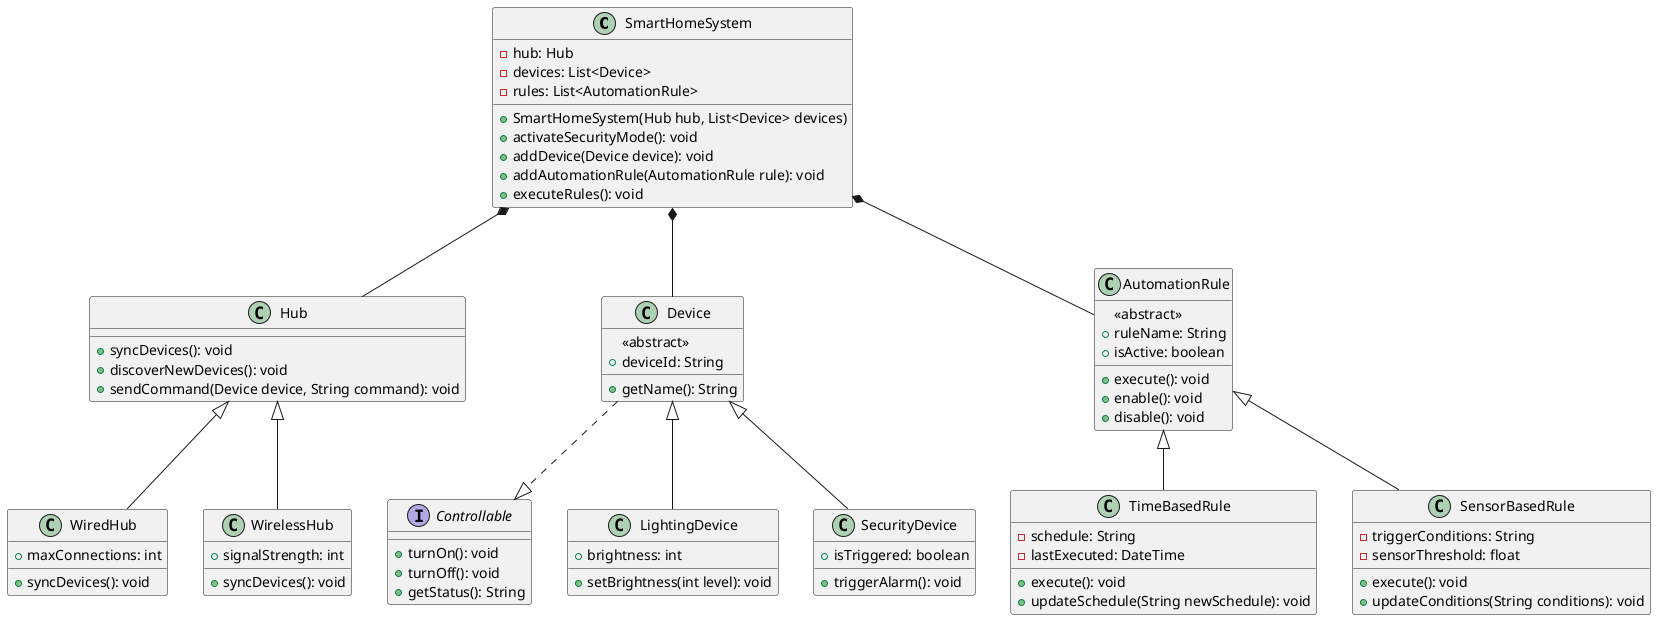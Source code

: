 :

#corrected model
```plantuml
@startuml
class SmartHomeSystem {
    - hub: Hub
    - devices: List<Device>
    - rules: List<AutomationRule>
    + SmartHomeSystem(Hub hub, List<Device> devices)
    + activateSecurityMode(): void
    + addDevice(Device device): void
    + addAutomationRule(AutomationRule rule): void
    + executeRules(): void
}

interface Controllable {
    + turnOn(): void
    + turnOff(): void
    + getStatus(): String
}

class Hub {
    + syncDevices(): void
    + discoverNewDevices(): void
    + sendCommand(Device device, String command): void
}

class Device {
    <<abstract>>
    + deviceId: String
    + getName(): String
}

class AutomationRule {
    <<abstract>>
    + ruleName: String
    + isActive: boolean
    + execute(): void
    + enable(): void
    + disable(): void
}

class WiredHub {
    + maxConnections: int
    + syncDevices(): void
}

class WirelessHub {
    + signalStrength: int
    + syncDevices(): void
}

class LightingDevice {
    + brightness: int
    + setBrightness(int level): void
}

class SecurityDevice {
    + isTriggered: boolean
    + triggerAlarm(): void
}

class TimeBasedRule {
    - schedule: String
    - lastExecuted: DateTime
    + execute(): void
    + updateSchedule(String newSchedule): void
}

class SensorBasedRule {
    - triggerConditions: String
    - sensorThreshold: float
    + execute(): void
    + updateConditions(String conditions): void
}

SmartHomeSystem *-- Hub
SmartHomeSystem *-- Device
SmartHomeSystem *-- AutomationRule
Hub <|-- WiredHub
Hub <|-- WirelessHub
Device <|-- LightingDevice
Device <|-- SecurityDevice
Device ..|> Controllable
AutomationRule <|-- TimeBasedRule
AutomationRule <|-- SensorBasedRule
@enduml
